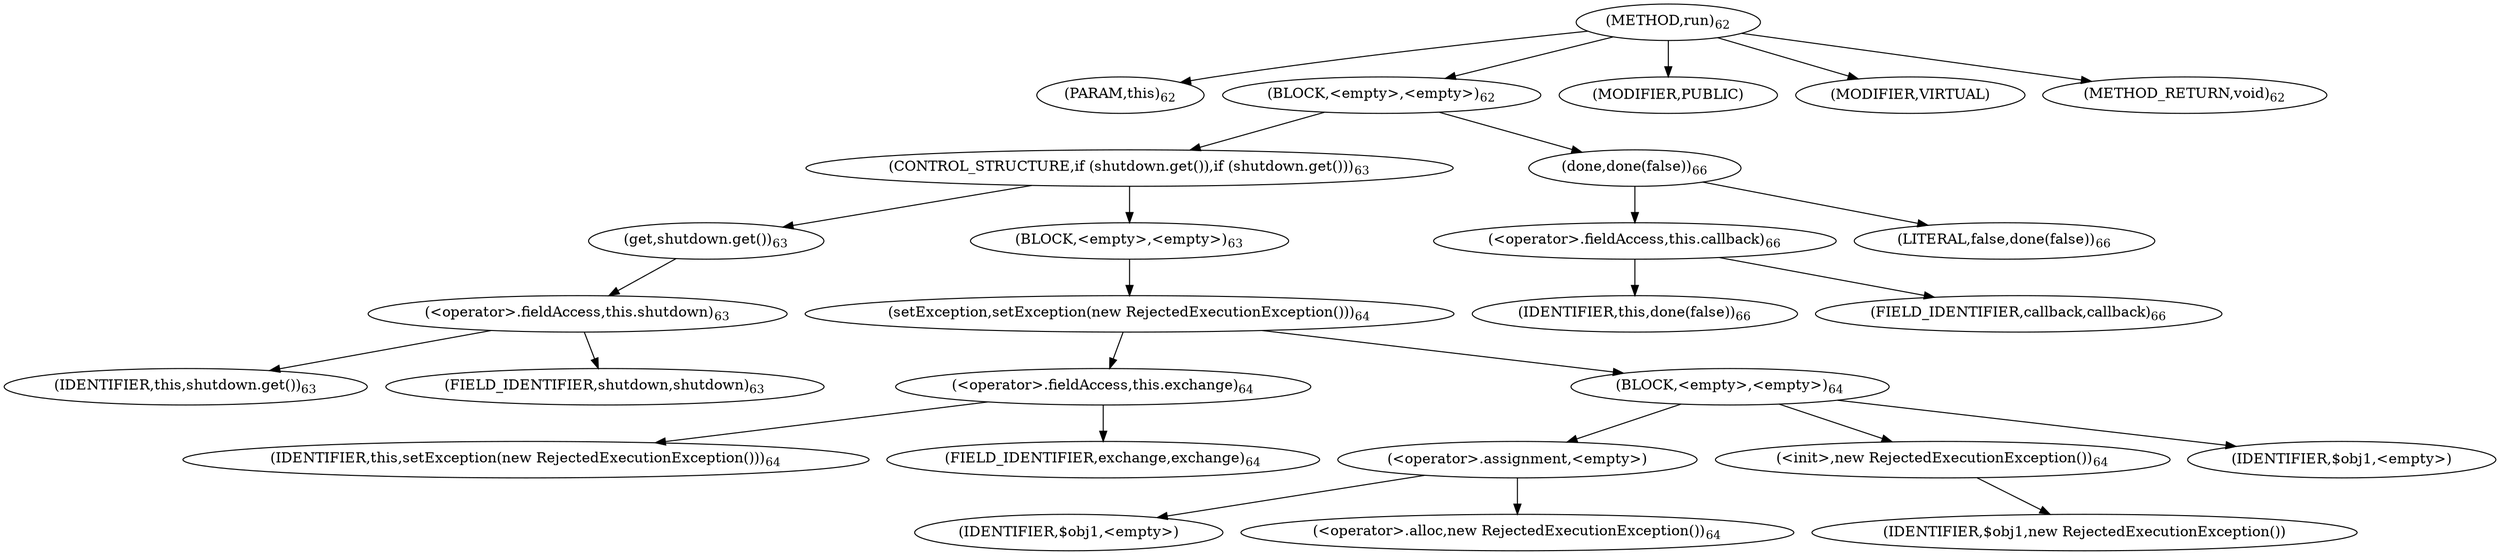 digraph "run" {  
"137" [label = <(METHOD,run)<SUB>62</SUB>> ]
"138" [label = <(PARAM,this)<SUB>62</SUB>> ]
"139" [label = <(BLOCK,&lt;empty&gt;,&lt;empty&gt;)<SUB>62</SUB>> ]
"140" [label = <(CONTROL_STRUCTURE,if (shutdown.get()),if (shutdown.get()))<SUB>63</SUB>> ]
"141" [label = <(get,shutdown.get())<SUB>63</SUB>> ]
"142" [label = <(&lt;operator&gt;.fieldAccess,this.shutdown)<SUB>63</SUB>> ]
"143" [label = <(IDENTIFIER,this,shutdown.get())<SUB>63</SUB>> ]
"144" [label = <(FIELD_IDENTIFIER,shutdown,shutdown)<SUB>63</SUB>> ]
"145" [label = <(BLOCK,&lt;empty&gt;,&lt;empty&gt;)<SUB>63</SUB>> ]
"146" [label = <(setException,setException(new RejectedExecutionException()))<SUB>64</SUB>> ]
"147" [label = <(&lt;operator&gt;.fieldAccess,this.exchange)<SUB>64</SUB>> ]
"148" [label = <(IDENTIFIER,this,setException(new RejectedExecutionException()))<SUB>64</SUB>> ]
"149" [label = <(FIELD_IDENTIFIER,exchange,exchange)<SUB>64</SUB>> ]
"150" [label = <(BLOCK,&lt;empty&gt;,&lt;empty&gt;)<SUB>64</SUB>> ]
"151" [label = <(&lt;operator&gt;.assignment,&lt;empty&gt;)> ]
"152" [label = <(IDENTIFIER,$obj1,&lt;empty&gt;)> ]
"153" [label = <(&lt;operator&gt;.alloc,new RejectedExecutionException())<SUB>64</SUB>> ]
"154" [label = <(&lt;init&gt;,new RejectedExecutionException())<SUB>64</SUB>> ]
"155" [label = <(IDENTIFIER,$obj1,new RejectedExecutionException())> ]
"156" [label = <(IDENTIFIER,$obj1,&lt;empty&gt;)> ]
"157" [label = <(done,done(false))<SUB>66</SUB>> ]
"158" [label = <(&lt;operator&gt;.fieldAccess,this.callback)<SUB>66</SUB>> ]
"159" [label = <(IDENTIFIER,this,done(false))<SUB>66</SUB>> ]
"160" [label = <(FIELD_IDENTIFIER,callback,callback)<SUB>66</SUB>> ]
"161" [label = <(LITERAL,false,done(false))<SUB>66</SUB>> ]
"162" [label = <(MODIFIER,PUBLIC)> ]
"163" [label = <(MODIFIER,VIRTUAL)> ]
"164" [label = <(METHOD_RETURN,void)<SUB>62</SUB>> ]
  "137" -> "138" 
  "137" -> "139" 
  "137" -> "162" 
  "137" -> "163" 
  "137" -> "164" 
  "139" -> "140" 
  "139" -> "157" 
  "140" -> "141" 
  "140" -> "145" 
  "141" -> "142" 
  "142" -> "143" 
  "142" -> "144" 
  "145" -> "146" 
  "146" -> "147" 
  "146" -> "150" 
  "147" -> "148" 
  "147" -> "149" 
  "150" -> "151" 
  "150" -> "154" 
  "150" -> "156" 
  "151" -> "152" 
  "151" -> "153" 
  "154" -> "155" 
  "157" -> "158" 
  "157" -> "161" 
  "158" -> "159" 
  "158" -> "160" 
}
